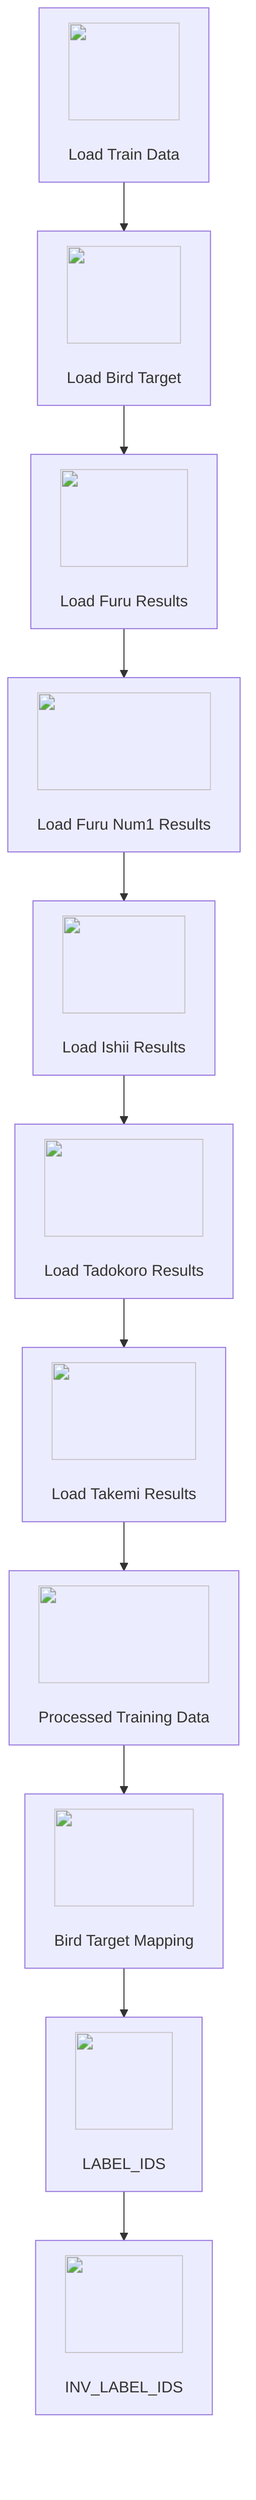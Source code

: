 graph TD
    A["<img src='../input/fulllabeldataset/train.csv' width=100 height=100/> <br/> Load Train Data"] --> B["<img src='../input/birdclef-2022/scored_birds.json' width=100 height=100/> <br/> Load Bird Target"]
    B --> C["<img src='../input/annotationdataset-furu/results.txt' width=100 height=100/> <br/> Load Furu Results"]
    C --> D["<img src='../input/annotationdataset-furu/results_num1_primary.txt' width=100 height=100/> <br/> Load Furu Num1 Results"]
    D --> E["<img src='../input/annotationdataset-ishii/results.txt' width=100 height=100/> <br/> Load Ishii Results"]
    E --> F["<img src='../input/annotationdataset-tadokoro/results.txt' width=100 height=100/> <br/> Load Tadokoro Results"]
    F --> G["<img src='../input/annotationdataset-takemi/results.txt' width=100 height=100/> <br/> Load Takemi Results"]
    G --> H["<img src='dummy_plots/barplot_template.svg' width=100 height=100/> <br/> Processed Training Data"]
    H --> I["<img src='dummy_plots/boxplot_template.svg' width=100 height=100/> <br/> Bird Target Mapping"]
    I --> J["<img src='dummy_plots/hist_template.svg' width=100 height=100/> <br/> LABEL_IDS"]
    J --> K["<img src='dummy_plots/scatter_plot_template.svg' width=100 height=100/> <br/> INV_LABEL_IDS"]